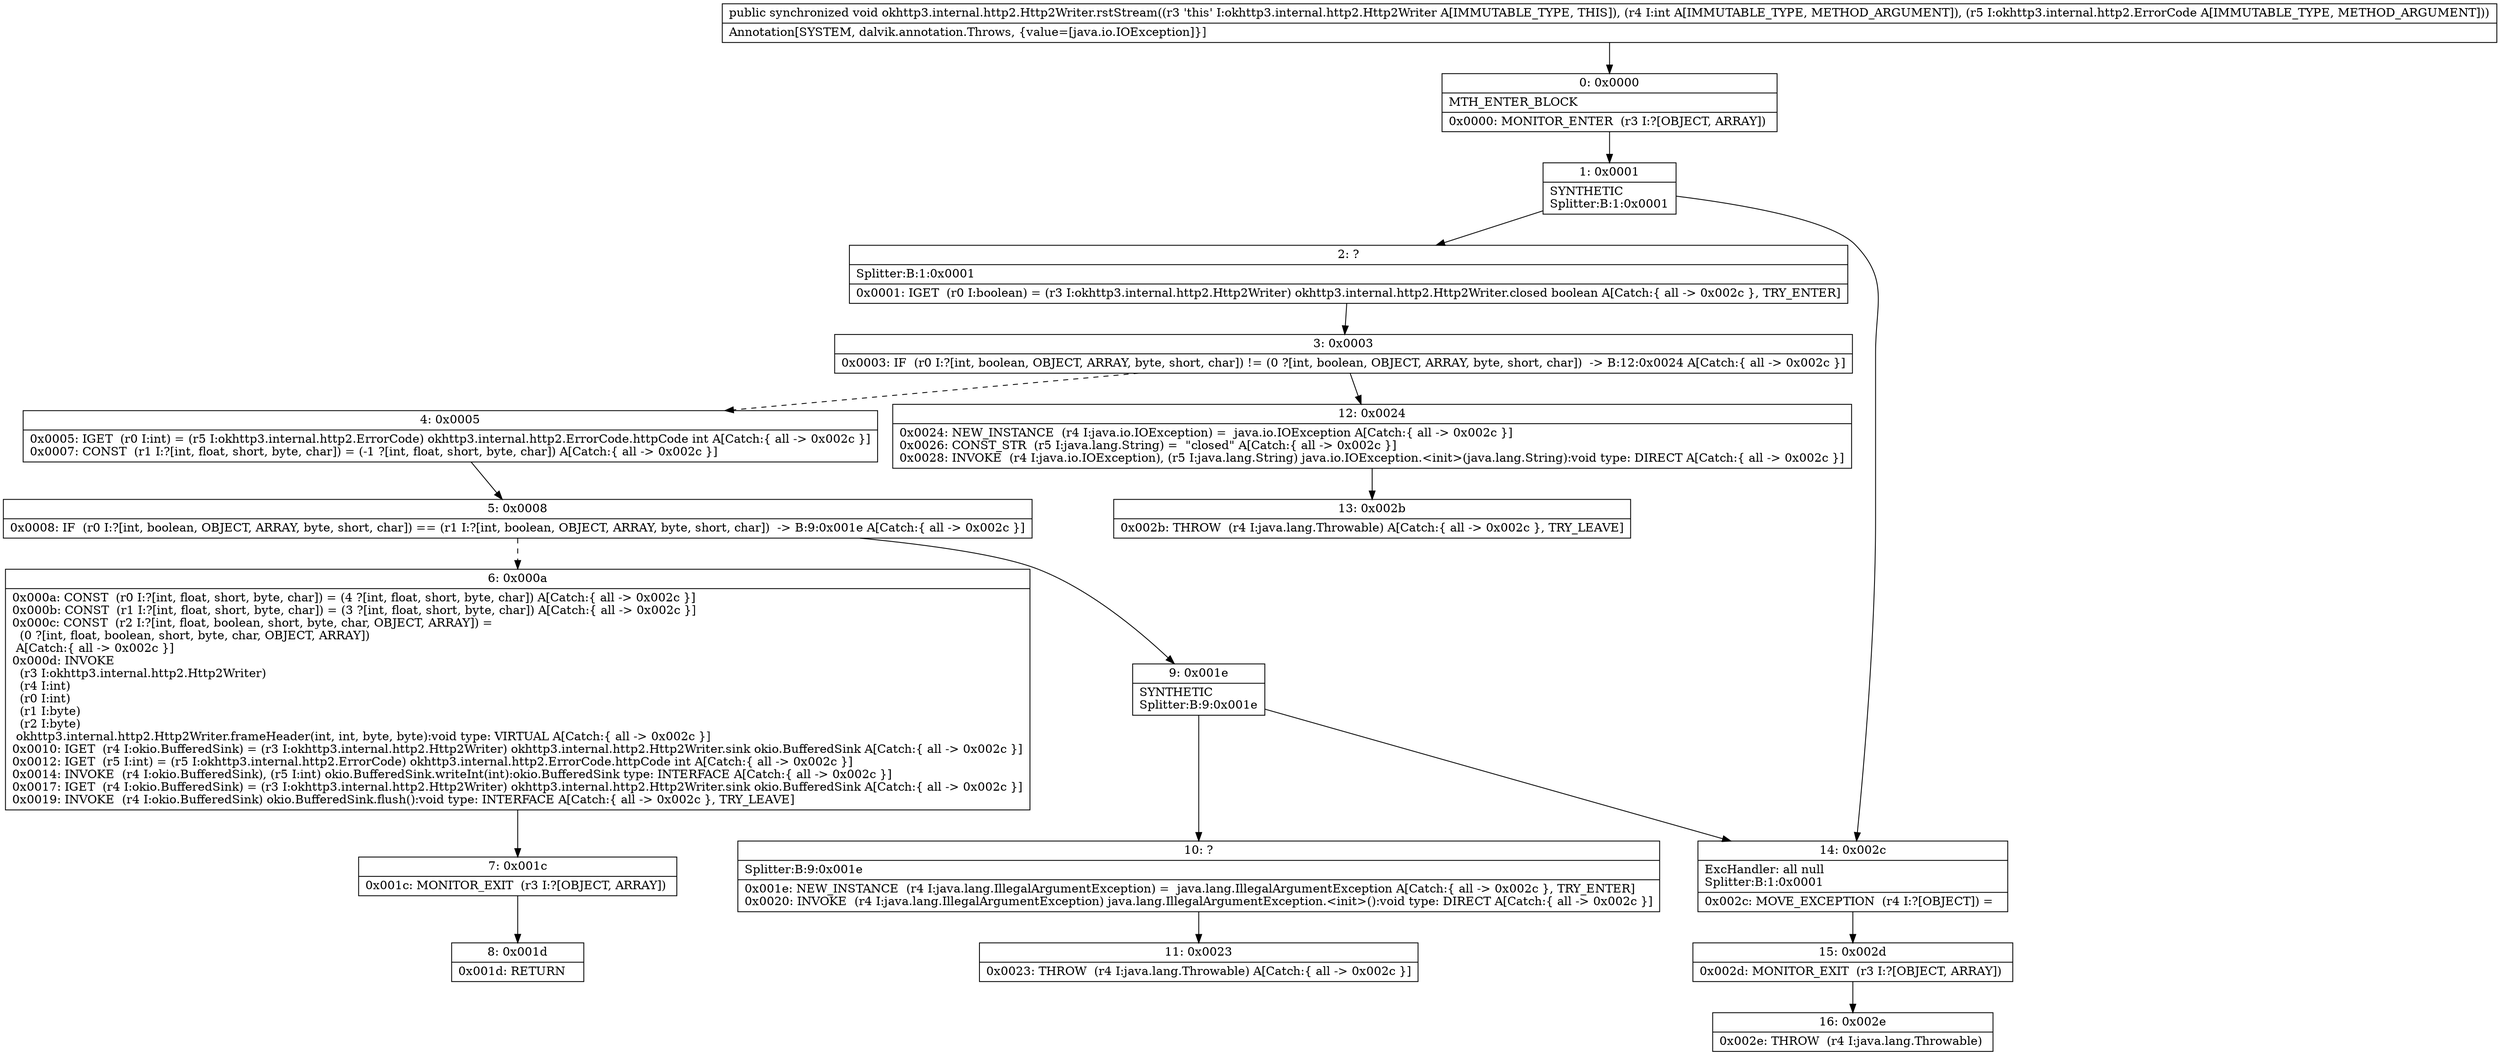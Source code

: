 digraph "CFG forokhttp3.internal.http2.Http2Writer.rstStream(ILokhttp3\/internal\/http2\/ErrorCode;)V" {
Node_0 [shape=record,label="{0\:\ 0x0000|MTH_ENTER_BLOCK\l|0x0000: MONITOR_ENTER  (r3 I:?[OBJECT, ARRAY]) \l}"];
Node_1 [shape=record,label="{1\:\ 0x0001|SYNTHETIC\lSplitter:B:1:0x0001\l}"];
Node_2 [shape=record,label="{2\:\ ?|Splitter:B:1:0x0001\l|0x0001: IGET  (r0 I:boolean) = (r3 I:okhttp3.internal.http2.Http2Writer) okhttp3.internal.http2.Http2Writer.closed boolean A[Catch:\{ all \-\> 0x002c \}, TRY_ENTER]\l}"];
Node_3 [shape=record,label="{3\:\ 0x0003|0x0003: IF  (r0 I:?[int, boolean, OBJECT, ARRAY, byte, short, char]) != (0 ?[int, boolean, OBJECT, ARRAY, byte, short, char])  \-\> B:12:0x0024 A[Catch:\{ all \-\> 0x002c \}]\l}"];
Node_4 [shape=record,label="{4\:\ 0x0005|0x0005: IGET  (r0 I:int) = (r5 I:okhttp3.internal.http2.ErrorCode) okhttp3.internal.http2.ErrorCode.httpCode int A[Catch:\{ all \-\> 0x002c \}]\l0x0007: CONST  (r1 I:?[int, float, short, byte, char]) = (\-1 ?[int, float, short, byte, char]) A[Catch:\{ all \-\> 0x002c \}]\l}"];
Node_5 [shape=record,label="{5\:\ 0x0008|0x0008: IF  (r0 I:?[int, boolean, OBJECT, ARRAY, byte, short, char]) == (r1 I:?[int, boolean, OBJECT, ARRAY, byte, short, char])  \-\> B:9:0x001e A[Catch:\{ all \-\> 0x002c \}]\l}"];
Node_6 [shape=record,label="{6\:\ 0x000a|0x000a: CONST  (r0 I:?[int, float, short, byte, char]) = (4 ?[int, float, short, byte, char]) A[Catch:\{ all \-\> 0x002c \}]\l0x000b: CONST  (r1 I:?[int, float, short, byte, char]) = (3 ?[int, float, short, byte, char]) A[Catch:\{ all \-\> 0x002c \}]\l0x000c: CONST  (r2 I:?[int, float, boolean, short, byte, char, OBJECT, ARRAY]) = \l  (0 ?[int, float, boolean, short, byte, char, OBJECT, ARRAY])\l A[Catch:\{ all \-\> 0x002c \}]\l0x000d: INVOKE  \l  (r3 I:okhttp3.internal.http2.Http2Writer)\l  (r4 I:int)\l  (r0 I:int)\l  (r1 I:byte)\l  (r2 I:byte)\l okhttp3.internal.http2.Http2Writer.frameHeader(int, int, byte, byte):void type: VIRTUAL A[Catch:\{ all \-\> 0x002c \}]\l0x0010: IGET  (r4 I:okio.BufferedSink) = (r3 I:okhttp3.internal.http2.Http2Writer) okhttp3.internal.http2.Http2Writer.sink okio.BufferedSink A[Catch:\{ all \-\> 0x002c \}]\l0x0012: IGET  (r5 I:int) = (r5 I:okhttp3.internal.http2.ErrorCode) okhttp3.internal.http2.ErrorCode.httpCode int A[Catch:\{ all \-\> 0x002c \}]\l0x0014: INVOKE  (r4 I:okio.BufferedSink), (r5 I:int) okio.BufferedSink.writeInt(int):okio.BufferedSink type: INTERFACE A[Catch:\{ all \-\> 0x002c \}]\l0x0017: IGET  (r4 I:okio.BufferedSink) = (r3 I:okhttp3.internal.http2.Http2Writer) okhttp3.internal.http2.Http2Writer.sink okio.BufferedSink A[Catch:\{ all \-\> 0x002c \}]\l0x0019: INVOKE  (r4 I:okio.BufferedSink) okio.BufferedSink.flush():void type: INTERFACE A[Catch:\{ all \-\> 0x002c \}, TRY_LEAVE]\l}"];
Node_7 [shape=record,label="{7\:\ 0x001c|0x001c: MONITOR_EXIT  (r3 I:?[OBJECT, ARRAY]) \l}"];
Node_8 [shape=record,label="{8\:\ 0x001d|0x001d: RETURN   \l}"];
Node_9 [shape=record,label="{9\:\ 0x001e|SYNTHETIC\lSplitter:B:9:0x001e\l}"];
Node_10 [shape=record,label="{10\:\ ?|Splitter:B:9:0x001e\l|0x001e: NEW_INSTANCE  (r4 I:java.lang.IllegalArgumentException) =  java.lang.IllegalArgumentException A[Catch:\{ all \-\> 0x002c \}, TRY_ENTER]\l0x0020: INVOKE  (r4 I:java.lang.IllegalArgumentException) java.lang.IllegalArgumentException.\<init\>():void type: DIRECT A[Catch:\{ all \-\> 0x002c \}]\l}"];
Node_11 [shape=record,label="{11\:\ 0x0023|0x0023: THROW  (r4 I:java.lang.Throwable) A[Catch:\{ all \-\> 0x002c \}]\l}"];
Node_12 [shape=record,label="{12\:\ 0x0024|0x0024: NEW_INSTANCE  (r4 I:java.io.IOException) =  java.io.IOException A[Catch:\{ all \-\> 0x002c \}]\l0x0026: CONST_STR  (r5 I:java.lang.String) =  \"closed\" A[Catch:\{ all \-\> 0x002c \}]\l0x0028: INVOKE  (r4 I:java.io.IOException), (r5 I:java.lang.String) java.io.IOException.\<init\>(java.lang.String):void type: DIRECT A[Catch:\{ all \-\> 0x002c \}]\l}"];
Node_13 [shape=record,label="{13\:\ 0x002b|0x002b: THROW  (r4 I:java.lang.Throwable) A[Catch:\{ all \-\> 0x002c \}, TRY_LEAVE]\l}"];
Node_14 [shape=record,label="{14\:\ 0x002c|ExcHandler: all null\lSplitter:B:1:0x0001\l|0x002c: MOVE_EXCEPTION  (r4 I:?[OBJECT]) =  \l}"];
Node_15 [shape=record,label="{15\:\ 0x002d|0x002d: MONITOR_EXIT  (r3 I:?[OBJECT, ARRAY]) \l}"];
Node_16 [shape=record,label="{16\:\ 0x002e|0x002e: THROW  (r4 I:java.lang.Throwable) \l}"];
MethodNode[shape=record,label="{public synchronized void okhttp3.internal.http2.Http2Writer.rstStream((r3 'this' I:okhttp3.internal.http2.Http2Writer A[IMMUTABLE_TYPE, THIS]), (r4 I:int A[IMMUTABLE_TYPE, METHOD_ARGUMENT]), (r5 I:okhttp3.internal.http2.ErrorCode A[IMMUTABLE_TYPE, METHOD_ARGUMENT]))  | Annotation[SYSTEM, dalvik.annotation.Throws, \{value=[java.io.IOException]\}]\l}"];
MethodNode -> Node_0;
Node_0 -> Node_1;
Node_1 -> Node_2;
Node_1 -> Node_14;
Node_2 -> Node_3;
Node_3 -> Node_4[style=dashed];
Node_3 -> Node_12;
Node_4 -> Node_5;
Node_5 -> Node_6[style=dashed];
Node_5 -> Node_9;
Node_6 -> Node_7;
Node_7 -> Node_8;
Node_9 -> Node_10;
Node_9 -> Node_14;
Node_10 -> Node_11;
Node_12 -> Node_13;
Node_14 -> Node_15;
Node_15 -> Node_16;
}

